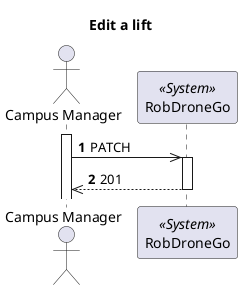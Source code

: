 @startuml
'https://plantuml.com/sequence-diagram

autonumber
skinparam packageStyle rect

title Edit a lift

actor "Campus Manager" as CM
participant "RobDroneGo" as Sys <<System>>

activate CM
CM->> Sys : PATCH

activate Sys
CM<<--- Sys : 201
deactivate Sys

@enduml
